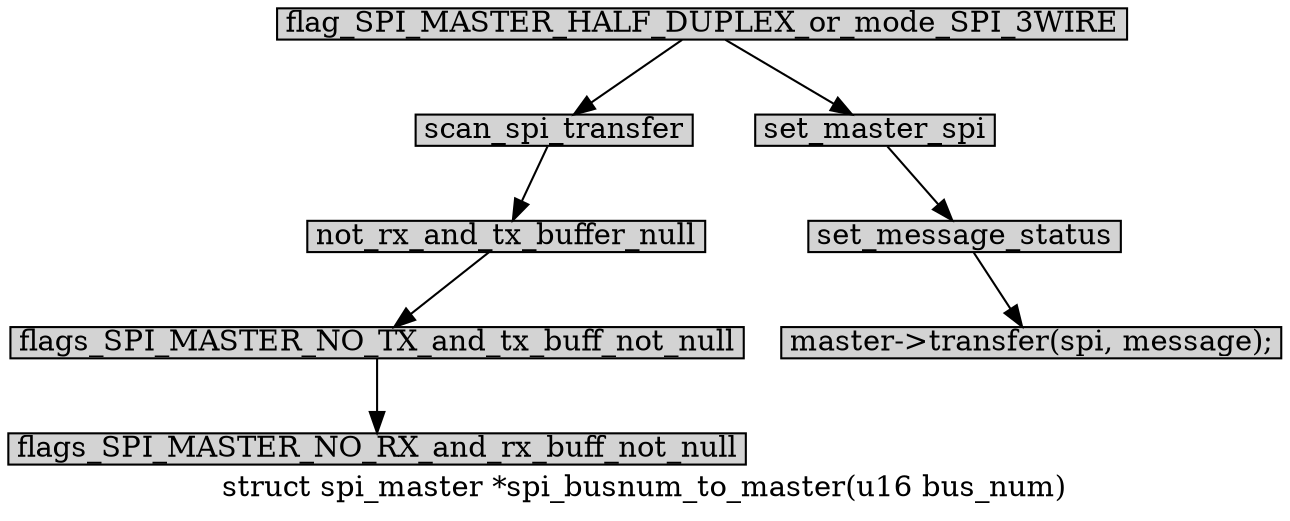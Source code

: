 digraph spi_busnum_to_master{
		label="struct spi_master *spi_busnum_to_master(u16 bus_num)";
		
        size="10,18";
        ratio=filled;
        
		node[style=filled, shape = box, margin="0.05,0.005",height="0.1",width="0.1"];

		flag_SPI_MASTER_HALF_DUPLEX_or_mode_SPI_3WIRE[label="flag_SPI_MASTER_HALF_DUPLEX_or_mode_SPI_3WIRE"];

		scan_spi_transfer[label="scan_spi_transfer"];
		not_rx_and_tx_buffer_null[label="not_rx_and_tx_buffer_null"];
		flags_SPI_MASTER_NO_TX_and_tx_buff_not_null[label="flags_SPI_MASTER_NO_TX_and_tx_buff_not_null"];
		flags_SPI_MASTER_NO_RX_and_rx_buff_not_null[label="flags_SPI_MASTER_NO_RX_and_rx_buff_not_null"];

		set_message_spi[label="set_master_spi"];
		set_message_status[label="set_message_status"];
		transfer[label="master->transfer(spi, message);"];
		
		flag_SPI_MASTER_HALF_DUPLEX_or_mode_SPI_3WIRE -> scan_spi_transfer;
		scan_spi_transfer -> not_rx_and_tx_buffer_null;
		not_rx_and_tx_buffer_null -> flags_SPI_MASTER_NO_TX_and_tx_buff_not_null;
		flags_SPI_MASTER_NO_TX_and_tx_buff_not_null -> flags_SPI_MASTER_NO_RX_and_rx_buff_not_null;

		flag_SPI_MASTER_HALF_DUPLEX_or_mode_SPI_3WIRE -> set_message_spi;
		set_message_spi -> set_message_status;
		set_message_status -> transfer;
		
		}
